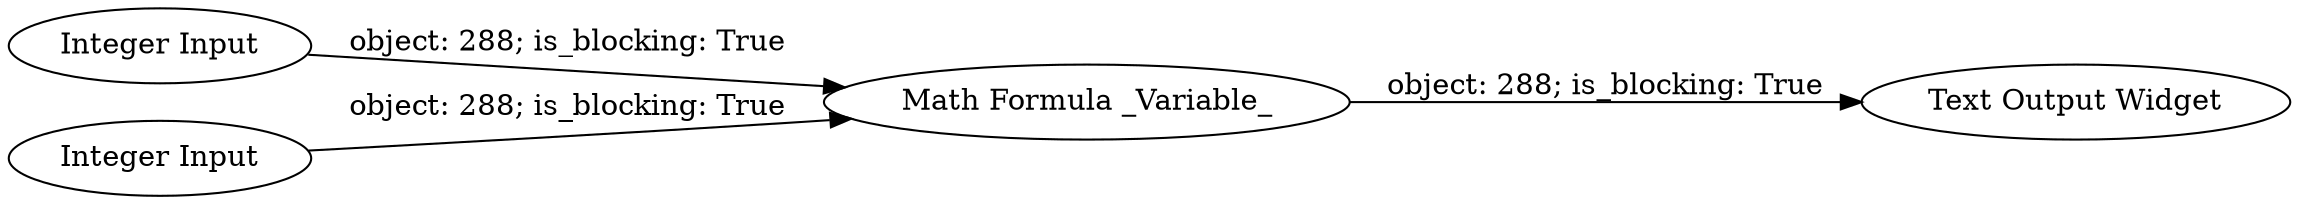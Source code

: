 digraph {
	"-2162352535306485876_2" [label="Integer Input"]
	"-2162352535306485876_3" [label="Math Formula _Variable_"]
	"-2162352535306485876_4" [label="Text Output Widget"]
	"-2162352535306485876_1" [label="Integer Input"]
	"-2162352535306485876_3" -> "-2162352535306485876_4" [label="object: 288; is_blocking: True"]
	"-2162352535306485876_1" -> "-2162352535306485876_3" [label="object: 288; is_blocking: True"]
	"-2162352535306485876_2" -> "-2162352535306485876_3" [label="object: 288; is_blocking: True"]
	rankdir=LR
}
